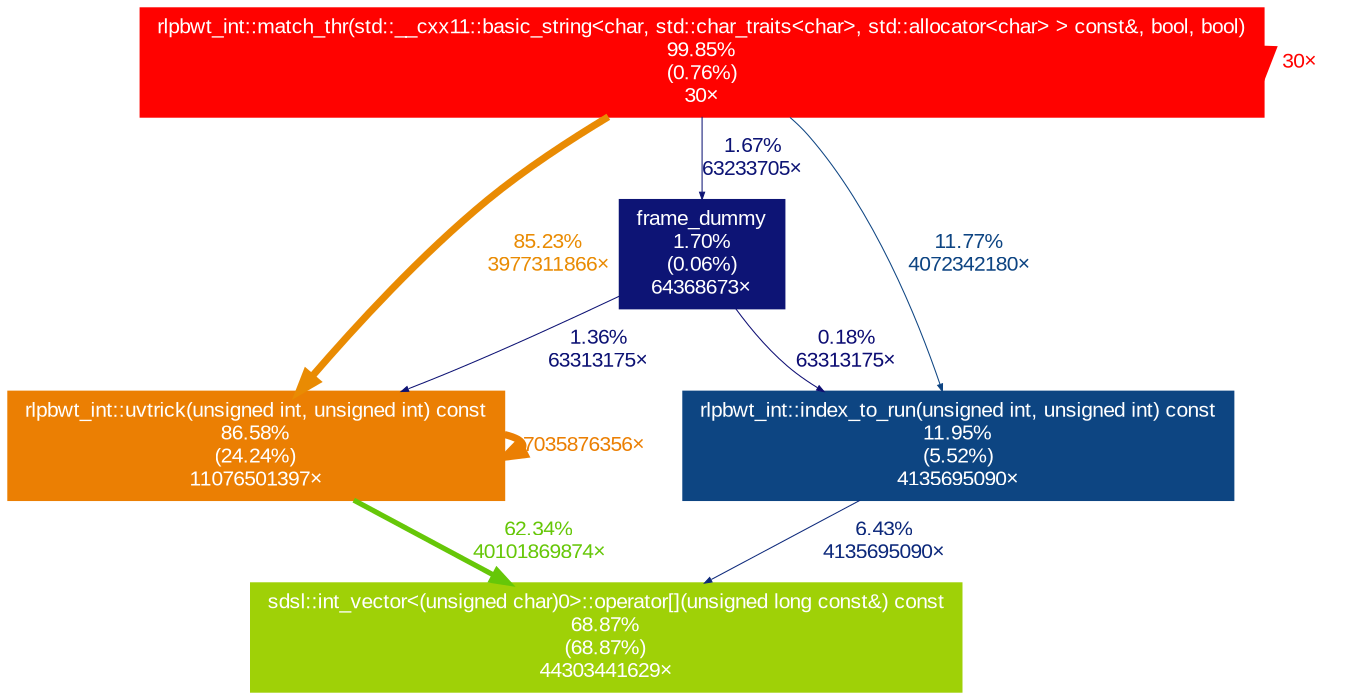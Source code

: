 digraph {
	graph [fontname=Arial, nodesep=0.125, ranksep=0.25];
	node [fontcolor=white, fontname=Arial, height=0, shape=box, style=filled, width=0];
	edge [fontname=Arial];
	1 [color="#ff0200", fontcolor="#ffffff", fontsize="10.00", label="rlpbwt_int::match_thr(std::__cxx11::basic_string<char, std::char_traits<char>, std::allocator<char> > const&, bool, bool)\n99.85%\n(0.76%)\n30×"];
	1 -> 1 [arrowsize="1.00", color="#ff0200", fontcolor="#ff0200", fontsize="10.00", label="30×", labeldistance="3.99", penwidth="3.99"];
	1 -> 2 [arrowsize="0.92", color="#e98b03", fontcolor="#e98b03", fontsize="10.00", label="85.23%\n3977311866×", labeldistance="3.41", penwidth="3.41"];
	1 -> 4 [arrowsize="0.35", color="#0d4482", fontcolor="#0d4482", fontsize="10.00", label="11.77%\n4072342180×", labeldistance="0.50", penwidth="0.50"];
	1 -> 5 [arrowsize="0.35", color="#0d1475", fontcolor="#0d1475", fontsize="10.00", label="1.67%\n63233705×", labeldistance="0.50", penwidth="0.50"];
	2 [color="#eb7f03", fontcolor="#ffffff", fontsize="10.00", label="rlpbwt_int::uvtrick(unsigned int, unsigned int) const\n86.58%\n(24.24%)\n11076501397×"];
	2 -> 2 [arrowsize="0.93", color="#eb7f03", fontcolor="#eb7f03", fontsize="10.00", label="7035876356×", labeldistance="3.46", penwidth="3.46"];
	2 -> 3 [arrowsize="0.79", color="#66c708", fontcolor="#66c708", fontsize="10.00", label="62.34%\n40101869874×", labeldistance="2.49", penwidth="2.49"];
	3 [color="#9fd107", fontcolor="#ffffff", fontsize="10.00", label="sdsl::int_vector<(unsigned char)0>::operator[](unsigned long const&) const\n68.87%\n(68.87%)\n44303441629×"];
	4 [color="#0d4582", fontcolor="#ffffff", fontsize="10.00", label="rlpbwt_int::index_to_run(unsigned int, unsigned int) const\n11.95%\n(5.52%)\n4135695090×"];
	4 -> 3 [arrowsize="0.35", color="#0d297b", fontcolor="#0d297b", fontsize="10.00", label="6.43%\n4135695090×", labeldistance="0.50", penwidth="0.50"];
	5 [color="#0d1475", fontcolor="#ffffff", fontsize="10.00", label="frame_dummy\n1.70%\n(0.06%)\n64368673×"];
	5 -> 2 [arrowsize="0.35", color="#0d1274", fontcolor="#0d1274", fontsize="10.00", label="1.36%\n63313175×", labeldistance="0.50", penwidth="0.50"];
	5 -> 4 [arrowsize="0.35", color="#0d0d73", fontcolor="#0d0d73", fontsize="10.00", label="0.18%\n63313175×", labeldistance="0.50", penwidth="0.50"];
}
